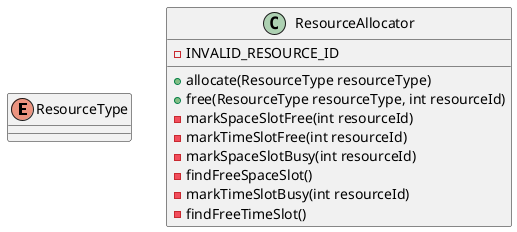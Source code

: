 @startuml
enum ResourceType
class ResourceAllocator {
    -INVALID_RESOURCE_ID
    +allocate(ResourceType resourceType)
    +free(ResourceType resourceType, int resourceId)
    - markSpaceSlotFree(int resourceId)
    -  markTimeSlotFree(int resourceId)
    -  markSpaceSlotBusy(int resourceId)
    -  findFreeSpaceSlot()
    -  markTimeSlotBusy(int resourceId)
    -  findFreeTimeSlot()
}
@enduml